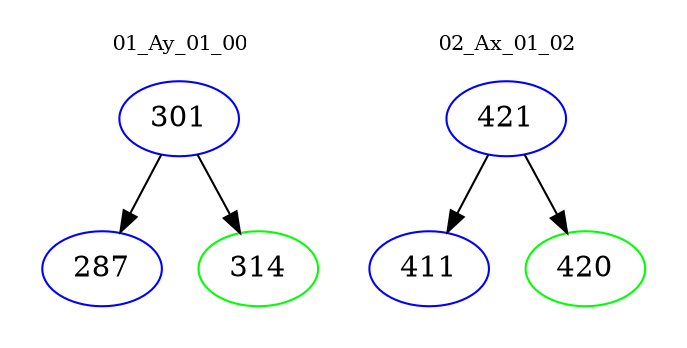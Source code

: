 digraph{
subgraph cluster_0 {
color = white
label = "01_Ay_01_00";
fontsize=10;
T0_301 [label="301", color="blue"]
T0_301 -> T0_287 [color="black"]
T0_287 [label="287", color="blue"]
T0_301 -> T0_314 [color="black"]
T0_314 [label="314", color="green"]
}
subgraph cluster_1 {
color = white
label = "02_Ax_01_02";
fontsize=10;
T1_421 [label="421", color="blue"]
T1_421 -> T1_411 [color="black"]
T1_411 [label="411", color="blue"]
T1_421 -> T1_420 [color="black"]
T1_420 [label="420", color="green"]
}
}
